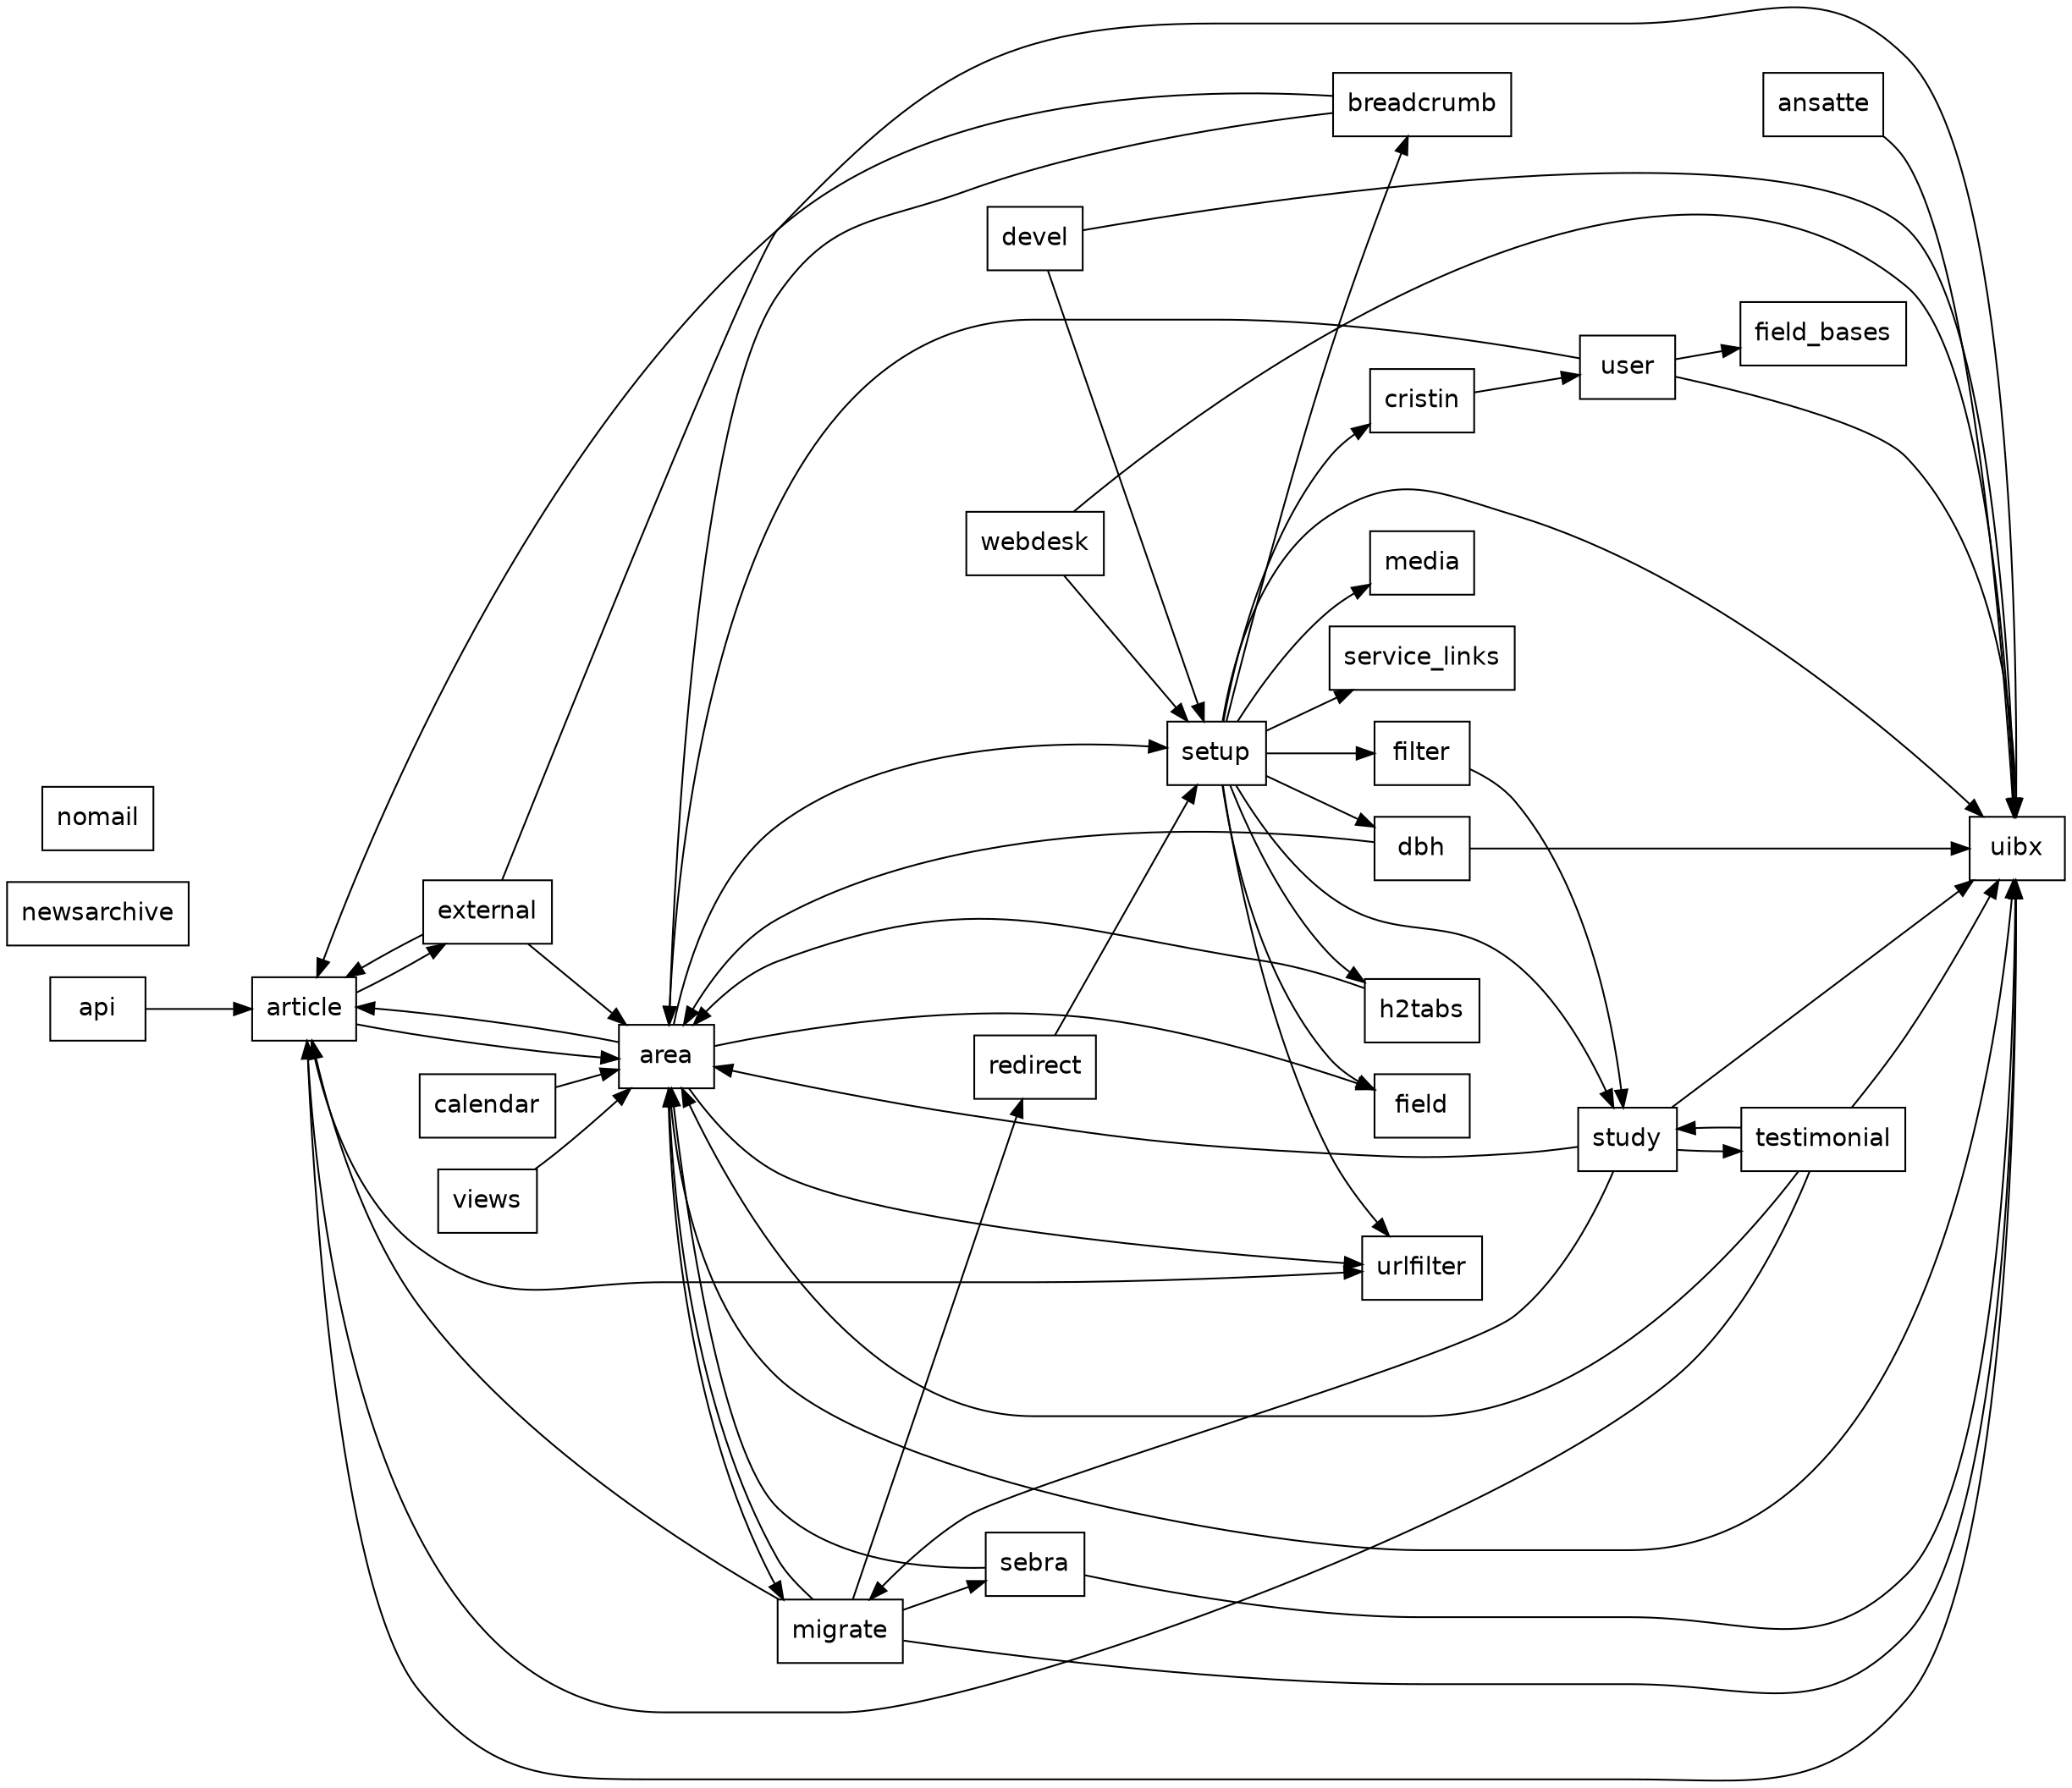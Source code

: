 digraph {
  rankdir=LR;
  node [shape=box, padding=0, fontname=Helvetica];
  uib_ansatte [label="ansatte"];
  uib_ansatte -> uibx;
  uib_api [label="api"];
  uib_api -> uib_article;
  uib_area [label="area"];
  uib_area -> uib_article;
  uib_area -> uib_field;
  uib_area -> uib_migrate;
  uib_area -> uib_setup;
  uib_area -> uib_urlfilter;
  uib_area -> uibx;
  uib_article [label="article"];
  uib_article -> uib_area;
  uib_article -> uib_external;
  uib_article -> uib_urlfilter;
  uib_article -> uibx;
  uib_breadcrumb [label="breadcrumb"];
  uib_breadcrumb -> uib_area;
  uib_breadcrumb -> uib_article;
  uib_calendar [label="calendar"];
  uib_calendar -> uib_area;
  uib_cristin [label="cristin"];
  uib_cristin -> uib_user;
  uib_dbh [label="dbh"];
  uib_dbh -> uib_area;
  uib_dbh -> uibx;
  uib_devel [label="devel"];
  uib_devel -> uib_setup;
  uib_devel -> uibx;
  uib_external [label="external"];
  uib_external -> uib_area;
  uib_external -> uib_article;
  uib_external -> uibx;
  uib_field [label="field"];
  uib_field_bases [label="field_bases"];
  uib_filter [label="filter"];
  uib_filter -> uib_study;
  uib_h2tabs [label="h2tabs"];
  uib_h2tabs -> uib_area;
  uib_media [label="media"];
  uib_migrate [label="migrate"];
  uib_migrate -> uibx;
  uib_migrate -> uib_article;
  uib_migrate -> uib_area;
  uib_migrate -> uib_sebra;
  uib_migrate -> uib_redirect;
  uib_newsarchive [label="newsarchive"];
  uib_nomail [label="nomail"];
  uib_redirect [label="redirect"];
  uib_redirect -> uib_setup;
  uib_sebra [label="sebra"];
  uib_sebra -> uib_area;
  uib_sebra -> uibx;
  uib_service_links [label="service_links"];
  uib_setup [label="setup"];
  uib_setup -> uib_breadcrumb;
  uib_setup -> uib_cristin;
  uib_setup -> uib_dbh;
  uib_setup -> uib_field;
  uib_setup -> uib_filter;
  uib_setup -> uib_h2tabs;
  uib_setup -> uib_media;
  uib_setup -> uib_service_links;
  uib_setup -> uib_study;
  uib_setup -> uib_urlfilter;
  uib_setup -> uibx;
  uib_study [label="study"];
  uib_study -> uib_area;
  uib_study -> uib_migrate;
  uib_study -> uib_testimonial;
  uib_study -> uibx;
  uib_testimonial [label="testimonial"];
  uib_testimonial -> uib_area;
  uib_testimonial -> uib_article;
  uib_testimonial -> uib_study;
  uib_testimonial -> uibx;
  uib_urlfilter [label="urlfilter"];
  uib_user [label="user"];
  uib_user -> uib_area;
  uib_user -> uib_field_bases;
  uib_user -> uibx;
  uib_views [label="views"];
  uib_views -> uib_area;
  uib_webdesk [label="webdesk"];
  uib_webdesk -> uib_setup;
  uib_webdesk -> uibx;
  uibx [label="uibx"];
}
